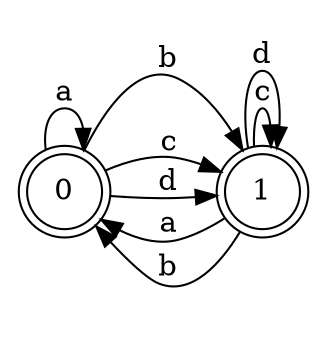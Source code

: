 digraph n2_2 {
__start0 [label="" shape="none"];

rankdir=LR;
size="8,5";

s0 [style="rounded,filled", color="black", fillcolor="white" shape="doublecircle", label="0"];
s1 [style="rounded,filled", color="black", fillcolor="white" shape="doublecircle", label="1"];
s0 -> s0 [label="a"];
s0 -> s1 [label="b"];
s0 -> s1 [label="c"];
s0 -> s1 [label="d"];
s1 -> s0 [label="a"];
s1 -> s0 [label="b"];
s1 -> s1 [label="c"];
s1 -> s1 [label="d"];

}